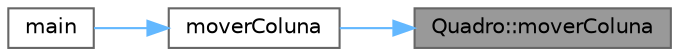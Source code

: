 digraph "Quadro::moverColuna"
{
 // INTERACTIVE_SVG=YES
 // LATEX_PDF_SIZE
  bgcolor="transparent";
  edge [fontname=Helvetica,fontsize=10,labelfontname=Helvetica,labelfontsize=10];
  node [fontname=Helvetica,fontsize=10,shape=box,height=0.2,width=0.4];
  rankdir="RL";
  Node1 [id="Node000001",label="Quadro::moverColuna",height=0.2,width=0.4,color="gray40", fillcolor="grey60", style="filled", fontcolor="black",tooltip="Move uma coluna do quadro para uma nova posição."];
  Node1 -> Node2 [id="edge1_Node000001_Node000002",dir="back",color="steelblue1",style="solid",tooltip=" "];
  Node2 [id="Node000002",label="moverColuna",height=0.2,width=0.4,color="grey40", fillcolor="white", style="filled",URL="$df/d0a/main_8cpp.html#a23877ef139dcc4300c8f74067c517d27",tooltip="Move uma coluna de uma posição para outra no quadro KanBan."];
  Node2 -> Node3 [id="edge2_Node000002_Node000003",dir="back",color="steelblue1",style="solid",tooltip=" "];
  Node3 [id="Node000003",label="main",height=0.2,width=0.4,color="grey40", fillcolor="white", style="filled",URL="$df/d0a/main_8cpp.html#ae66f6b31b5ad750f1fe042a706a4e3d4",tooltip=" "];
}
